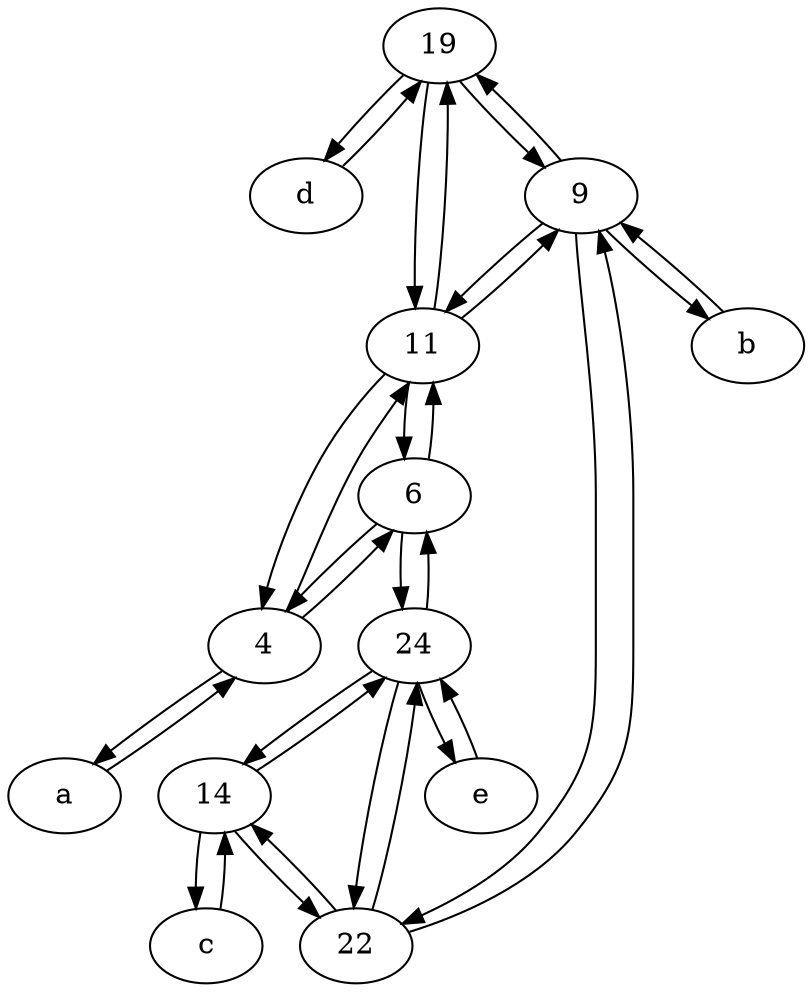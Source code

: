digraph  {
	19;
	4;
	a [pos="40,10!"];
	24;
	c [pos="20,10!"];
	d [pos="20,30!"];
	9;
	14;
	11;
	22;
	e [pos="30,50!"];
	6;
	b [pos="50,20!"];
	14 -> c;
	9 -> 19;
	c -> 14;
	19 -> 9;
	24 -> 22;
	9 -> 11;
	11 -> 19;
	24 -> 14;
	11 -> 9;
	24 -> 6;
	e -> 24;
	9 -> b;
	4 -> a;
	6 -> 4;
	9 -> 22;
	19 -> 11;
	22 -> 9;
	d -> 19;
	14 -> 24;
	24 -> e;
	4 -> 11;
	11 -> 4;
	6 -> 11;
	b -> 9;
	11 -> 6;
	a -> 4;
	22 -> 24;
	14 -> 22;
	4 -> 6;
	22 -> 14;
	6 -> 24;
	19 -> d;

	}